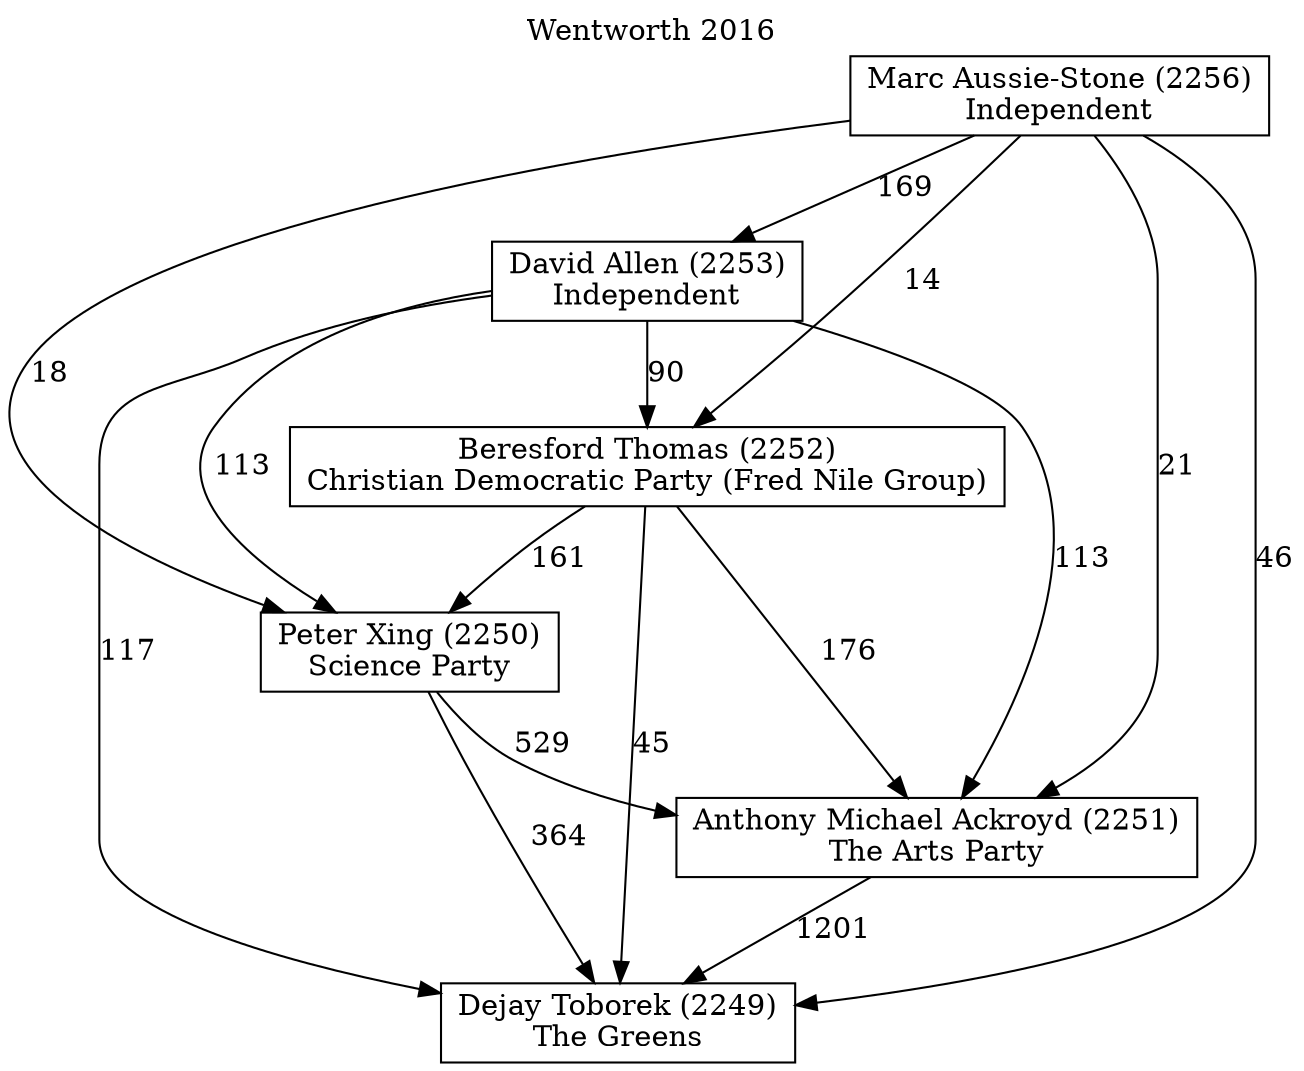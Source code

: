 // House preference flow
digraph "Dejay Toborek (2249)_Wentworth_2016" {
	graph [label="Wentworth 2016" labelloc=t mclimit=10]
	node [shape=box]
	"Anthony Michael Ackroyd (2251)" [label="Anthony Michael Ackroyd (2251)
The Arts Party"]
	"Dejay Toborek (2249)" [label="Dejay Toborek (2249)
The Greens"]
	"Peter Xing (2250)" [label="Peter Xing (2250)
Science Party"]
	"David Allen (2253)" [label="David Allen (2253)
Independent"]
	"Marc Aussie-Stone (2256)" [label="Marc Aussie-Stone (2256)
Independent"]
	"Beresford Thomas (2252)" [label="Beresford Thomas (2252)
Christian Democratic Party (Fred Nile Group)"]
	"David Allen (2253)" -> "Dejay Toborek (2249)" [label=117]
	"Peter Xing (2250)" -> "Dejay Toborek (2249)" [label=364]
	"David Allen (2253)" -> "Anthony Michael Ackroyd (2251)" [label=113]
	"David Allen (2253)" -> "Peter Xing (2250)" [label=113]
	"Marc Aussie-Stone (2256)" -> "Dejay Toborek (2249)" [label=46]
	"Marc Aussie-Stone (2256)" -> "David Allen (2253)" [label=169]
	"David Allen (2253)" -> "Beresford Thomas (2252)" [label=90]
	"Peter Xing (2250)" -> "Anthony Michael Ackroyd (2251)" [label=529]
	"Marc Aussie-Stone (2256)" -> "Beresford Thomas (2252)" [label=14]
	"Anthony Michael Ackroyd (2251)" -> "Dejay Toborek (2249)" [label=1201]
	"Marc Aussie-Stone (2256)" -> "Peter Xing (2250)" [label=18]
	"Beresford Thomas (2252)" -> "Peter Xing (2250)" [label=161]
	"Beresford Thomas (2252)" -> "Anthony Michael Ackroyd (2251)" [label=176]
	"Beresford Thomas (2252)" -> "Dejay Toborek (2249)" [label=45]
	"Marc Aussie-Stone (2256)" -> "Anthony Michael Ackroyd (2251)" [label=21]
}
